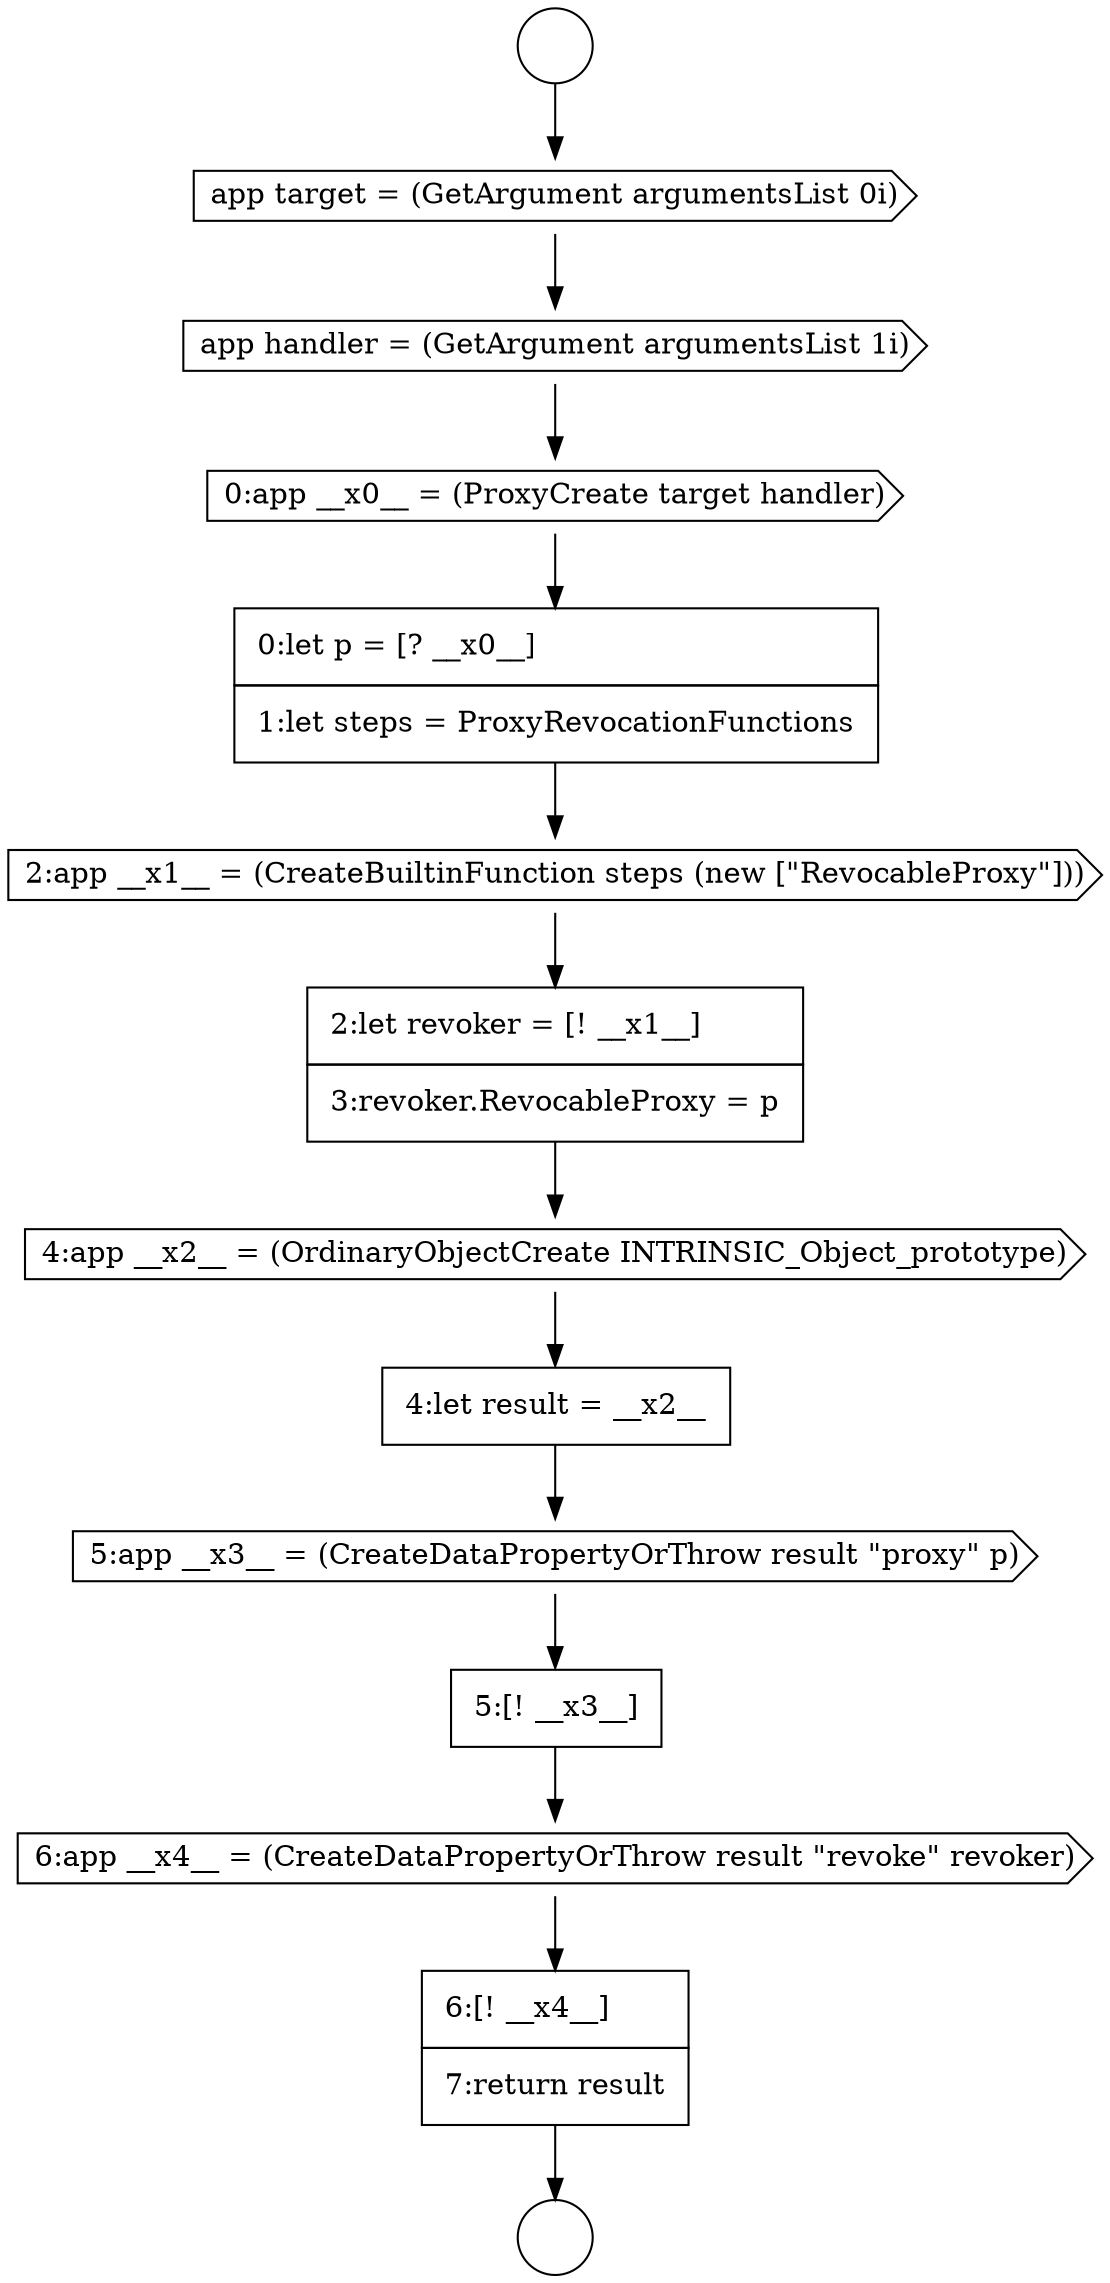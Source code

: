 digraph {
  node18741 [shape=none, margin=0, label=<<font color="black">
    <table border="0" cellborder="1" cellspacing="0" cellpadding="10">
      <tr><td align="left">5:[! __x3__]</td></tr>
    </table>
  </font>> color="black" fillcolor="white" style=filled]
  node18733 [shape=cds, label=<<font color="black">app handler = (GetArgument argumentsList 1i)</font>> color="black" fillcolor="white" style=filled]
  node18737 [shape=none, margin=0, label=<<font color="black">
    <table border="0" cellborder="1" cellspacing="0" cellpadding="10">
      <tr><td align="left">2:let revoker = [! __x1__]</td></tr>
      <tr><td align="left">3:revoker.RevocableProxy = p</td></tr>
    </table>
  </font>> color="black" fillcolor="white" style=filled]
  node18742 [shape=cds, label=<<font color="black">6:app __x4__ = (CreateDataPropertyOrThrow result &quot;revoke&quot; revoker)</font>> color="black" fillcolor="white" style=filled]
  node18738 [shape=cds, label=<<font color="black">4:app __x2__ = (OrdinaryObjectCreate INTRINSIC_Object_prototype)</font>> color="black" fillcolor="white" style=filled]
  node18736 [shape=cds, label=<<font color="black">2:app __x1__ = (CreateBuiltinFunction steps (new [&quot;RevocableProxy&quot;]))</font>> color="black" fillcolor="white" style=filled]
  node18743 [shape=none, margin=0, label=<<font color="black">
    <table border="0" cellborder="1" cellspacing="0" cellpadding="10">
      <tr><td align="left">6:[! __x4__]</td></tr>
      <tr><td align="left">7:return result</td></tr>
    </table>
  </font>> color="black" fillcolor="white" style=filled]
  node18731 [shape=circle label=" " color="black" fillcolor="white" style=filled]
  node18739 [shape=none, margin=0, label=<<font color="black">
    <table border="0" cellborder="1" cellspacing="0" cellpadding="10">
      <tr><td align="left">4:let result = __x2__</td></tr>
    </table>
  </font>> color="black" fillcolor="white" style=filled]
  node18730 [shape=circle label=" " color="black" fillcolor="white" style=filled]
  node18734 [shape=cds, label=<<font color="black">0:app __x0__ = (ProxyCreate target handler)</font>> color="black" fillcolor="white" style=filled]
  node18740 [shape=cds, label=<<font color="black">5:app __x3__ = (CreateDataPropertyOrThrow result &quot;proxy&quot; p)</font>> color="black" fillcolor="white" style=filled]
  node18732 [shape=cds, label=<<font color="black">app target = (GetArgument argumentsList 0i)</font>> color="black" fillcolor="white" style=filled]
  node18735 [shape=none, margin=0, label=<<font color="black">
    <table border="0" cellborder="1" cellspacing="0" cellpadding="10">
      <tr><td align="left">0:let p = [? __x0__]</td></tr>
      <tr><td align="left">1:let steps = ProxyRevocationFunctions</td></tr>
    </table>
  </font>> color="black" fillcolor="white" style=filled]
  node18733 -> node18734 [ color="black"]
  node18743 -> node18731 [ color="black"]
  node18741 -> node18742 [ color="black"]
  node18734 -> node18735 [ color="black"]
  node18735 -> node18736 [ color="black"]
  node18737 -> node18738 [ color="black"]
  node18732 -> node18733 [ color="black"]
  node18730 -> node18732 [ color="black"]
  node18739 -> node18740 [ color="black"]
  node18738 -> node18739 [ color="black"]
  node18740 -> node18741 [ color="black"]
  node18736 -> node18737 [ color="black"]
  node18742 -> node18743 [ color="black"]
}
